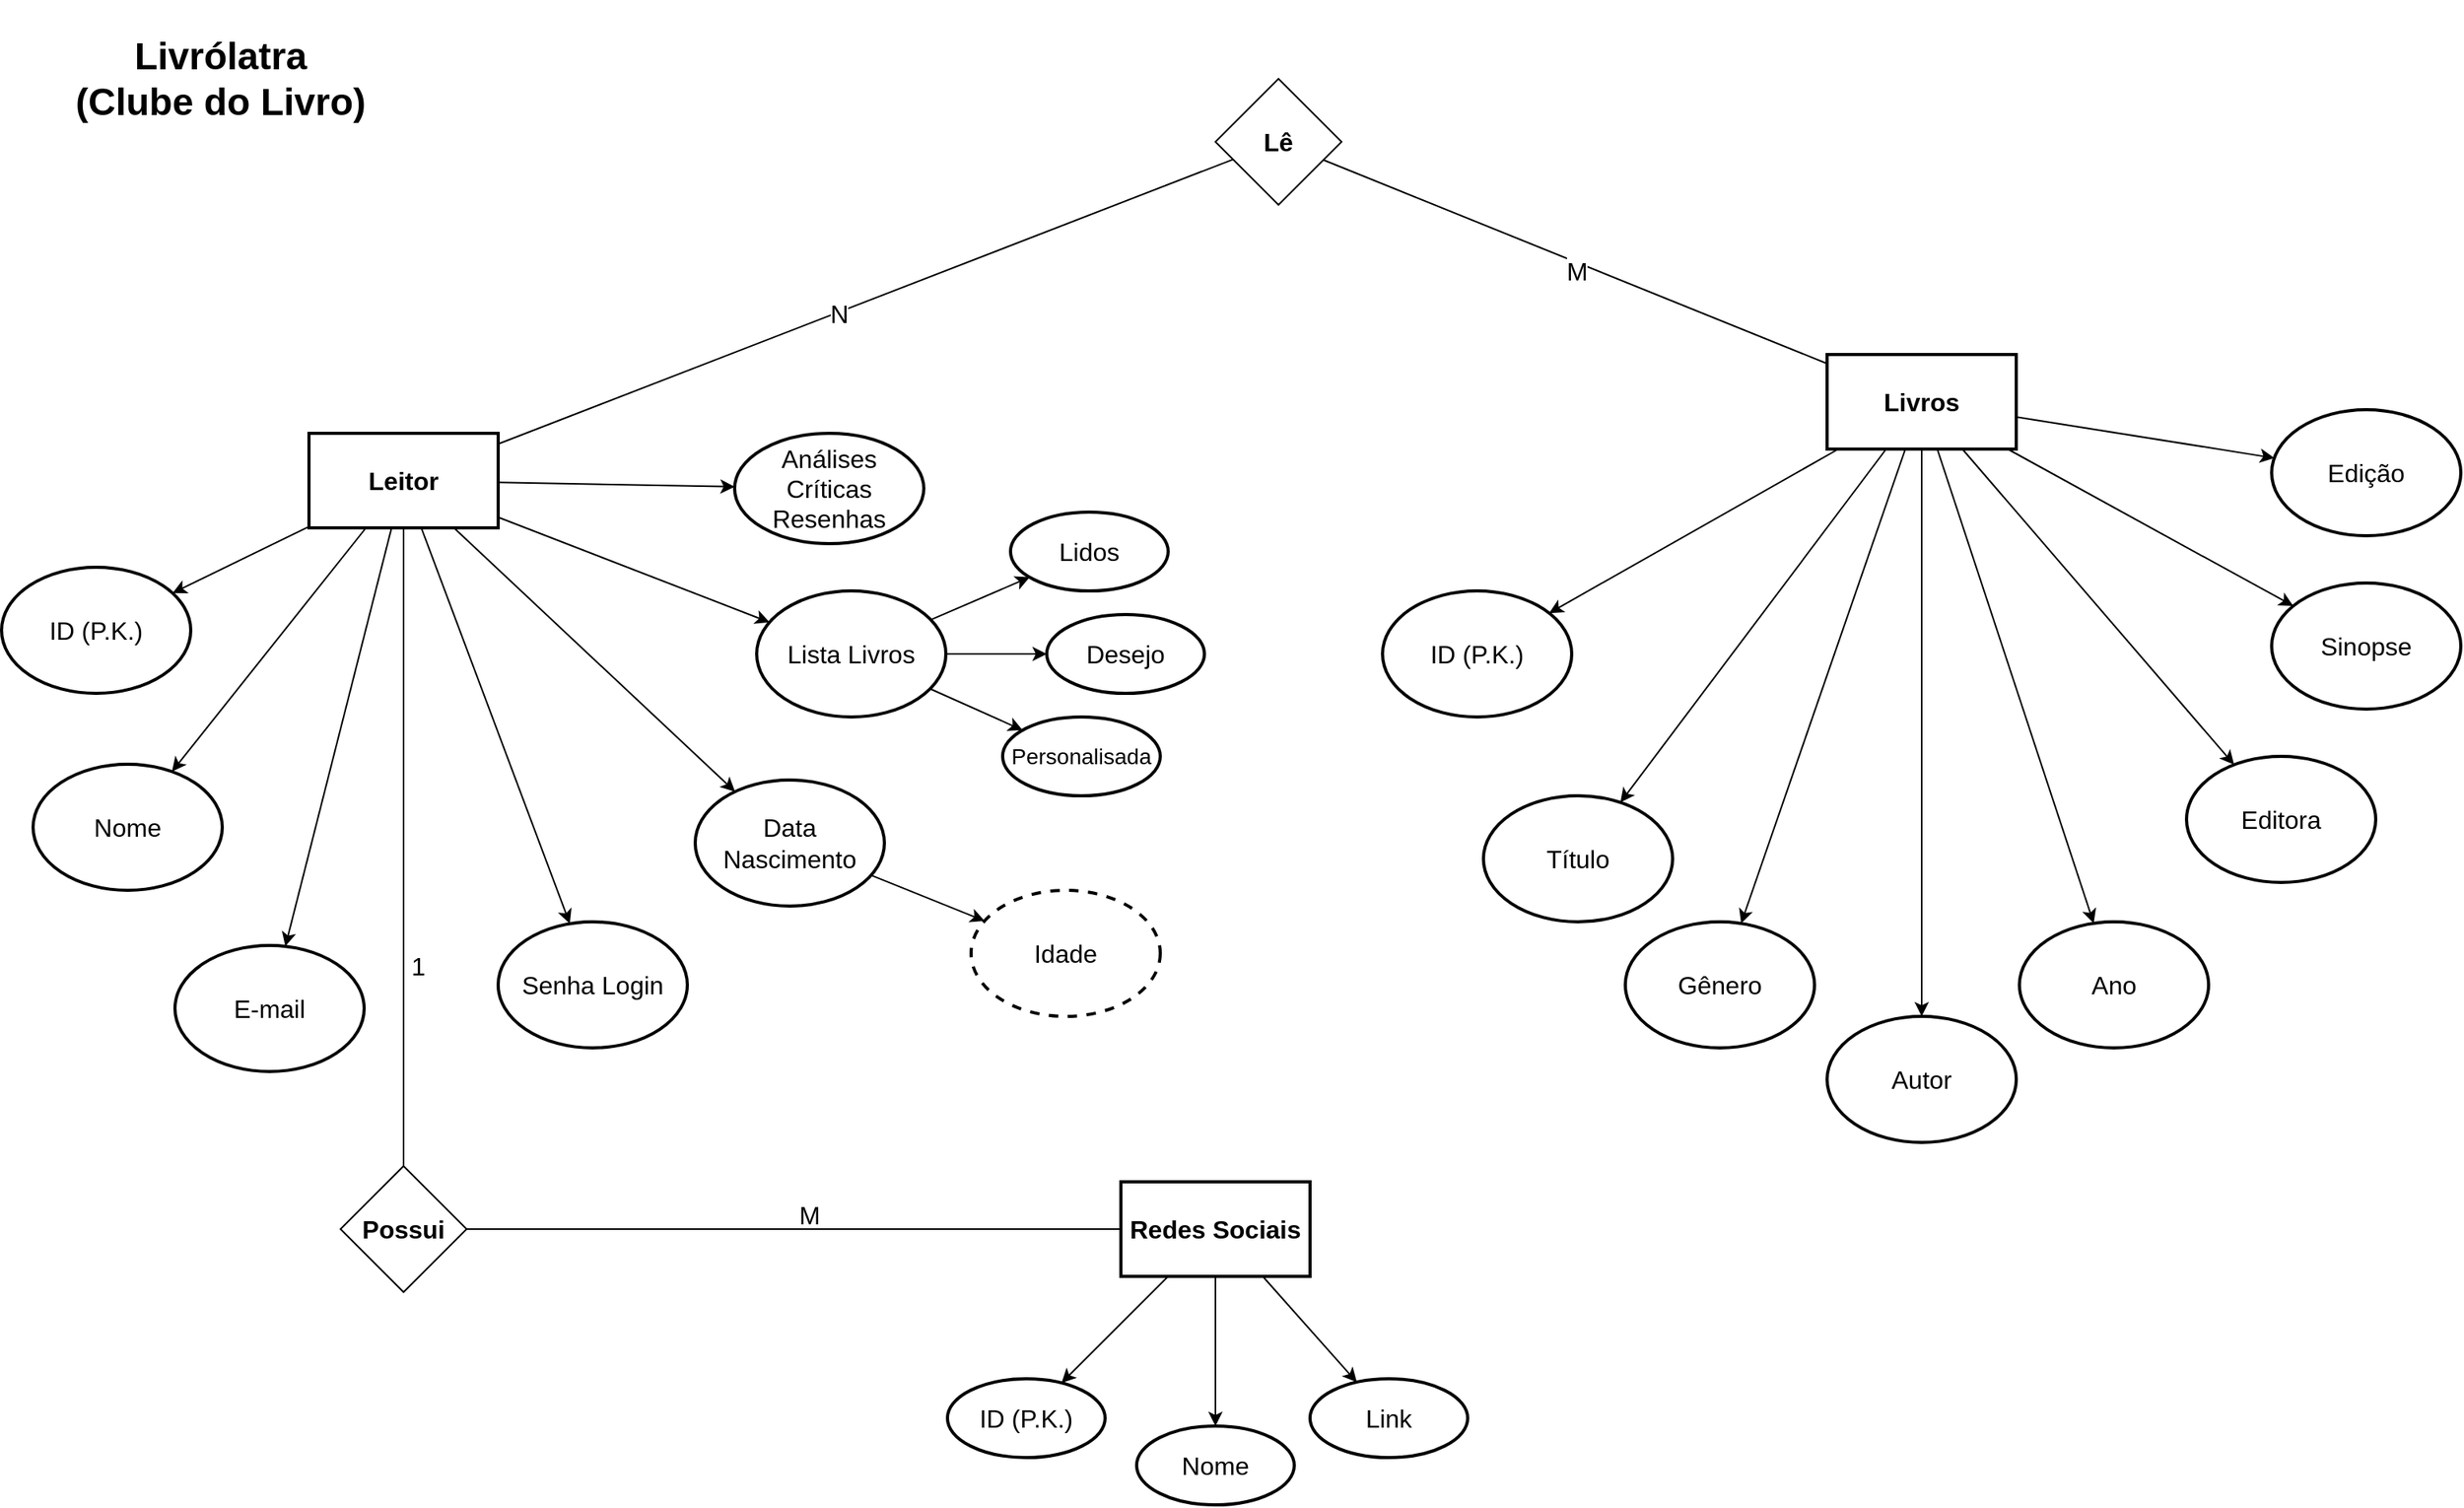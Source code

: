 <mxfile version="22.0.3" type="device">
  <diagram name="Página-1" id="D_oYp7YFY8a_a5B_dFeF">
    <mxGraphModel dx="1945" dy="1930" grid="1" gridSize="10" guides="1" tooltips="1" connect="1" arrows="1" fold="1" page="1" pageScale="1" pageWidth="827" pageHeight="1169" math="0" shadow="0">
      <root>
        <mxCell id="0" />
        <mxCell id="1" parent="0" />
        <mxCell id="0pynkcndntX9hv0KAbxj-1" value="&lt;b&gt;&lt;font style=&quot;font-size: 24px;&quot;&gt;Livrólatra (Clube do Livro)&lt;/font&gt;&lt;/b&gt;" style="text;html=1;strokeColor=none;fillColor=none;align=center;verticalAlign=middle;whiteSpace=wrap;rounded=0;" parent="1" vertex="1">
          <mxGeometry x="64" y="10" width="190" height="100" as="geometry" />
        </mxCell>
        <mxCell id="0pynkcndntX9hv0KAbxj-5" value="&lt;span style=&quot;font-size: 16px;&quot;&gt;ID (P.K.)&lt;/span&gt;" style="ellipse;whiteSpace=wrap;html=1;strokeColor=default;strokeWidth=2;fillColor=none;rounded=0;" parent="1" vertex="1">
          <mxGeometry x="20" y="370" width="120" height="80" as="geometry" />
        </mxCell>
        <mxCell id="0pynkcndntX9hv0KAbxj-6" value="&lt;span style=&quot;font-size: 16px;&quot;&gt;Nome&lt;/span&gt;" style="ellipse;whiteSpace=wrap;html=1;strokeColor=default;strokeWidth=2;fillColor=none;rounded=0;" parent="1" vertex="1">
          <mxGeometry x="40" y="495" width="120" height="80" as="geometry" />
        </mxCell>
        <mxCell id="0pynkcndntX9hv0KAbxj-7" value="&lt;span style=&quot;font-size: 16px;&quot;&gt;Data Nascimento&lt;br&gt;&lt;/span&gt;" style="ellipse;whiteSpace=wrap;html=1;strokeColor=default;strokeWidth=2;fillColor=none;rounded=0;" parent="1" vertex="1">
          <mxGeometry x="460" y="505" width="120" height="80" as="geometry" />
        </mxCell>
        <mxCell id="0pynkcndntX9hv0KAbxj-8" value="&lt;span style=&quot;font-size: 16px;&quot;&gt;E-mail&lt;/span&gt;" style="ellipse;whiteSpace=wrap;html=1;strokeColor=default;strokeWidth=2;fillColor=none;rounded=0;" parent="1" vertex="1">
          <mxGeometry x="130" y="610" width="120" height="80" as="geometry" />
        </mxCell>
        <mxCell id="0pynkcndntX9hv0KAbxj-10" value="&lt;span style=&quot;font-size: 16px;&quot;&gt;Senha Login&lt;/span&gt;" style="ellipse;whiteSpace=wrap;html=1;strokeColor=default;strokeWidth=2;fillColor=none;rounded=0;" parent="1" vertex="1">
          <mxGeometry x="335" y="595" width="120" height="80" as="geometry" />
        </mxCell>
        <mxCell id="0pynkcndntX9hv0KAbxj-11" value="&lt;span style=&quot;font-size: 16px;&quot;&gt;Idade&lt;br&gt;&lt;/span&gt;" style="ellipse;whiteSpace=wrap;html=1;strokeColor=default;strokeWidth=2;fillColor=none;dashed=1;rounded=0;" parent="1" vertex="1">
          <mxGeometry x="635" y="575" width="120" height="80" as="geometry" />
        </mxCell>
        <mxCell id="0pynkcndntX9hv0KAbxj-12" value="&lt;span style=&quot;font-size: 16px;&quot;&gt;ID (P.K.)&lt;br&gt;&lt;/span&gt;" style="ellipse;whiteSpace=wrap;html=1;strokeColor=default;strokeWidth=2;fillColor=none;rounded=0;" parent="1" vertex="1">
          <mxGeometry x="620" y="885" width="100" height="50" as="geometry" />
        </mxCell>
        <mxCell id="0pynkcndntX9hv0KAbxj-17" value="&lt;span style=&quot;font-size: 16px;&quot;&gt;Nome&lt;br&gt;&lt;/span&gt;" style="ellipse;whiteSpace=wrap;html=1;strokeColor=default;strokeWidth=2;fillColor=none;rounded=0;" parent="1" vertex="1">
          <mxGeometry x="740" y="915" width="100" height="50" as="geometry" />
        </mxCell>
        <mxCell id="0pynkcndntX9hv0KAbxj-19" value="&lt;span style=&quot;font-size: 16px;&quot;&gt;Link&lt;br&gt;&lt;/span&gt;" style="ellipse;whiteSpace=wrap;html=1;strokeColor=default;strokeWidth=2;fillColor=none;rounded=0;" parent="1" vertex="1">
          <mxGeometry x="850" y="885" width="100" height="50" as="geometry" />
        </mxCell>
        <mxCell id="IXmIICaTYyOZwb3j-QIF-14" value="&lt;b&gt;&lt;font style=&quot;font-size: 16px;&quot;&gt;Leitor&lt;/font&gt;&lt;/b&gt;" style="rounded=0;whiteSpace=wrap;html=1;fillColor=none;strokeWidth=2;" parent="1" vertex="1">
          <mxGeometry x="215" y="285" width="120" height="60" as="geometry" />
        </mxCell>
        <mxCell id="IXmIICaTYyOZwb3j-QIF-15" value="&lt;b&gt;&lt;font style=&quot;font-size: 16px;&quot;&gt;Livros&lt;/font&gt;&lt;/b&gt;" style="rounded=0;whiteSpace=wrap;html=1;fillColor=none;strokeWidth=2;" parent="1" vertex="1">
          <mxGeometry x="1178" y="235" width="120" height="60" as="geometry" />
        </mxCell>
        <mxCell id="IXmIICaTYyOZwb3j-QIF-17" value="&lt;span style=&quot;font-size: 16px;&quot;&gt;ID (P.K.)&lt;/span&gt;" style="ellipse;whiteSpace=wrap;html=1;strokeColor=default;strokeWidth=2;fillColor=none;rounded=0;" parent="1" vertex="1">
          <mxGeometry x="896" y="385" width="120" height="80" as="geometry" />
        </mxCell>
        <mxCell id="IXmIICaTYyOZwb3j-QIF-18" value="&lt;span style=&quot;font-size: 16px;&quot;&gt;Título&lt;/span&gt;" style="ellipse;whiteSpace=wrap;html=1;strokeColor=default;strokeWidth=2;fillColor=none;rounded=0;" parent="1" vertex="1">
          <mxGeometry x="960" y="515" width="120" height="80" as="geometry" />
        </mxCell>
        <mxCell id="IXmIICaTYyOZwb3j-QIF-19" value="&lt;span style=&quot;font-size: 16px;&quot;&gt;Autor&lt;/span&gt;" style="ellipse;whiteSpace=wrap;html=1;strokeColor=default;strokeWidth=2;fillColor=none;rounded=0;" parent="1" vertex="1">
          <mxGeometry x="1178" y="655" width="120" height="80" as="geometry" />
        </mxCell>
        <mxCell id="IXmIICaTYyOZwb3j-QIF-20" value="&lt;span style=&quot;font-size: 16px;&quot;&gt;Ano&lt;/span&gt;" style="ellipse;whiteSpace=wrap;html=1;strokeColor=default;strokeWidth=2;fillColor=none;rounded=0;" parent="1" vertex="1">
          <mxGeometry x="1300" y="595" width="120" height="80" as="geometry" />
        </mxCell>
        <mxCell id="IXmIICaTYyOZwb3j-QIF-21" value="&lt;span style=&quot;font-size: 16px;&quot;&gt;Editora&lt;/span&gt;" style="ellipse;whiteSpace=wrap;html=1;strokeColor=default;strokeWidth=2;fillColor=none;rounded=0;" parent="1" vertex="1">
          <mxGeometry x="1406" y="490" width="120" height="80" as="geometry" />
        </mxCell>
        <mxCell id="IXmIICaTYyOZwb3j-QIF-22" value="&lt;span style=&quot;font-size: 16px;&quot;&gt;Sinopse&lt;/span&gt;" style="ellipse;whiteSpace=wrap;html=1;strokeColor=default;strokeWidth=2;fillColor=none;rounded=0;" parent="1" vertex="1">
          <mxGeometry x="1460" y="380" width="120" height="80" as="geometry" />
        </mxCell>
        <mxCell id="IXmIICaTYyOZwb3j-QIF-55" value="&lt;span style=&quot;font-size: 16px;&quot;&gt;Análises&lt;br&gt;Críticas&lt;br&gt;Resenhas&lt;/span&gt;" style="ellipse;whiteSpace=wrap;html=1;strokeColor=default;strokeWidth=2;fillColor=none;rounded=0;" parent="1" vertex="1">
          <mxGeometry x="485" y="285" width="120" height="70" as="geometry" />
        </mxCell>
        <mxCell id="IXmIICaTYyOZwb3j-QIF-57" value="&lt;span style=&quot;font-size: 16px;&quot;&gt;Lista Livros&lt;/span&gt;" style="ellipse;whiteSpace=wrap;html=1;strokeColor=default;strokeWidth=2;fillColor=none;rounded=0;" parent="1" vertex="1">
          <mxGeometry x="499" y="385" width="120" height="80" as="geometry" />
        </mxCell>
        <mxCell id="IXmIICaTYyOZwb3j-QIF-60" value="&lt;span style=&quot;font-size: 16px;&quot;&gt;Gênero&lt;/span&gt;" style="ellipse;whiteSpace=wrap;html=1;strokeColor=default;strokeWidth=2;fillColor=none;rounded=0;" parent="1" vertex="1">
          <mxGeometry x="1050" y="595" width="120" height="80" as="geometry" />
        </mxCell>
        <mxCell id="jxz7ZDE6LvCJPyyybYX1-21" value="&lt;span style=&quot;font-size: 16px;&quot;&gt;Edição&lt;/span&gt;" style="ellipse;whiteSpace=wrap;html=1;strokeColor=default;strokeWidth=2;fillColor=none;rounded=0;" parent="1" vertex="1">
          <mxGeometry x="1460" y="270" width="120" height="80" as="geometry" />
        </mxCell>
        <mxCell id="jxz7ZDE6LvCJPyyybYX1-27" value="&lt;span style=&quot;font-size: 16px;&quot;&gt;Lidos&lt;br&gt;&lt;/span&gt;" style="ellipse;whiteSpace=wrap;html=1;strokeColor=default;strokeWidth=2;fillColor=none;rounded=0;" parent="1" vertex="1">
          <mxGeometry x="660" y="335" width="100" height="50" as="geometry" />
        </mxCell>
        <mxCell id="jxz7ZDE6LvCJPyyybYX1-28" value="&lt;span style=&quot;font-size: 16px;&quot;&gt;Desejo&lt;br&gt;&lt;/span&gt;" style="ellipse;whiteSpace=wrap;html=1;strokeColor=default;strokeWidth=2;fillColor=none;rounded=0;" parent="1" vertex="1">
          <mxGeometry x="683" y="400" width="100" height="50" as="geometry" />
        </mxCell>
        <mxCell id="jxz7ZDE6LvCJPyyybYX1-29" value="&lt;font style=&quot;font-size: 14px;&quot;&gt;Personalisada&lt;/font&gt;" style="ellipse;whiteSpace=wrap;html=1;strokeColor=default;strokeWidth=2;fillColor=none;rounded=0;" parent="1" vertex="1">
          <mxGeometry x="655" y="465" width="100" height="50" as="geometry" />
        </mxCell>
        <mxCell id="Kj5mGwT2nlYilsizSxGH-1" value="" style="endArrow=classic;html=1;rounded=0;" parent="1" source="IXmIICaTYyOZwb3j-QIF-15" target="IXmIICaTYyOZwb3j-QIF-17" edge="1">
          <mxGeometry width="50" height="50" relative="1" as="geometry">
            <mxPoint x="1176" y="645" as="sourcePoint" />
            <mxPoint x="1226" y="595" as="targetPoint" />
          </mxGeometry>
        </mxCell>
        <mxCell id="Kj5mGwT2nlYilsizSxGH-2" value="" style="endArrow=classic;html=1;rounded=0;" parent="1" source="IXmIICaTYyOZwb3j-QIF-15" target="IXmIICaTYyOZwb3j-QIF-18" edge="1">
          <mxGeometry width="50" height="50" relative="1" as="geometry">
            <mxPoint x="1195" y="305" as="sourcePoint" />
            <mxPoint x="1012" y="409" as="targetPoint" />
          </mxGeometry>
        </mxCell>
        <mxCell id="Kj5mGwT2nlYilsizSxGH-3" value="" style="endArrow=classic;html=1;rounded=0;" parent="1" source="IXmIICaTYyOZwb3j-QIF-15" target="IXmIICaTYyOZwb3j-QIF-60" edge="1">
          <mxGeometry width="50" height="50" relative="1" as="geometry">
            <mxPoint x="1205" y="315" as="sourcePoint" />
            <mxPoint x="1022" y="419" as="targetPoint" />
          </mxGeometry>
        </mxCell>
        <mxCell id="Kj5mGwT2nlYilsizSxGH-4" value="" style="endArrow=classic;html=1;rounded=0;" parent="1" source="IXmIICaTYyOZwb3j-QIF-15" target="IXmIICaTYyOZwb3j-QIF-19" edge="1">
          <mxGeometry width="50" height="50" relative="1" as="geometry">
            <mxPoint x="1215" y="325" as="sourcePoint" />
            <mxPoint x="1032" y="429" as="targetPoint" />
          </mxGeometry>
        </mxCell>
        <mxCell id="Kj5mGwT2nlYilsizSxGH-5" value="" style="endArrow=classic;html=1;rounded=0;" parent="1" source="IXmIICaTYyOZwb3j-QIF-15" target="IXmIICaTYyOZwb3j-QIF-20" edge="1">
          <mxGeometry width="50" height="50" relative="1" as="geometry">
            <mxPoint x="1225" y="335" as="sourcePoint" />
            <mxPoint x="1042" y="439" as="targetPoint" />
          </mxGeometry>
        </mxCell>
        <mxCell id="Kj5mGwT2nlYilsizSxGH-6" value="" style="endArrow=classic;html=1;rounded=0;" parent="1" source="IXmIICaTYyOZwb3j-QIF-15" target="IXmIICaTYyOZwb3j-QIF-21" edge="1">
          <mxGeometry width="50" height="50" relative="1" as="geometry">
            <mxPoint x="1235" y="345" as="sourcePoint" />
            <mxPoint x="1052" y="449" as="targetPoint" />
          </mxGeometry>
        </mxCell>
        <mxCell id="Kj5mGwT2nlYilsizSxGH-7" value="" style="endArrow=classic;html=1;rounded=0;" parent="1" source="IXmIICaTYyOZwb3j-QIF-15" target="IXmIICaTYyOZwb3j-QIF-22" edge="1">
          <mxGeometry width="50" height="50" relative="1" as="geometry">
            <mxPoint x="1245" y="355" as="sourcePoint" />
            <mxPoint x="1062" y="459" as="targetPoint" />
          </mxGeometry>
        </mxCell>
        <mxCell id="Kj5mGwT2nlYilsizSxGH-8" value="" style="endArrow=classic;html=1;rounded=0;" parent="1" source="IXmIICaTYyOZwb3j-QIF-15" target="jxz7ZDE6LvCJPyyybYX1-21" edge="1">
          <mxGeometry width="50" height="50" relative="1" as="geometry">
            <mxPoint x="1255" y="365" as="sourcePoint" />
            <mxPoint x="1072" y="469" as="targetPoint" />
          </mxGeometry>
        </mxCell>
        <mxCell id="Kj5mGwT2nlYilsizSxGH-9" value="" style="endArrow=classic;html=1;rounded=0;exitX=0.25;exitY=1;exitDx=0;exitDy=0;" parent="1" source="fDKrvnGXdzgR02GM7diW-1" target="0pynkcndntX9hv0KAbxj-12" edge="1">
          <mxGeometry width="50" height="50" relative="1" as="geometry">
            <mxPoint x="515" y="920" as="sourcePoint" />
            <mxPoint x="332" y="1024" as="targetPoint" />
          </mxGeometry>
        </mxCell>
        <mxCell id="Kj5mGwT2nlYilsizSxGH-10" value="" style="endArrow=classic;html=1;rounded=0;exitX=0.5;exitY=1;exitDx=0;exitDy=0;" parent="1" source="fDKrvnGXdzgR02GM7diW-1" target="0pynkcndntX9hv0KAbxj-17" edge="1">
          <mxGeometry width="50" height="50" relative="1" as="geometry">
            <mxPoint x="525" y="930" as="sourcePoint" />
            <mxPoint x="342" y="1034" as="targetPoint" />
          </mxGeometry>
        </mxCell>
        <mxCell id="Kj5mGwT2nlYilsizSxGH-11" value="" style="endArrow=classic;html=1;rounded=0;exitX=0.75;exitY=1;exitDx=0;exitDy=0;" parent="1" source="fDKrvnGXdzgR02GM7diW-1" target="0pynkcndntX9hv0KAbxj-19" edge="1">
          <mxGeometry width="50" height="50" relative="1" as="geometry">
            <mxPoint x="535" y="940" as="sourcePoint" />
            <mxPoint x="352" y="1044" as="targetPoint" />
          </mxGeometry>
        </mxCell>
        <mxCell id="Kj5mGwT2nlYilsizSxGH-14" value="" style="endArrow=classic;html=1;rounded=0;" parent="1" source="0pynkcndntX9hv0KAbxj-7" target="0pynkcndntX9hv0KAbxj-11" edge="1">
          <mxGeometry width="50" height="50" relative="1" as="geometry">
            <mxPoint x="575" y="945" as="sourcePoint" />
            <mxPoint x="690" y="705" as="targetPoint" />
          </mxGeometry>
        </mxCell>
        <mxCell id="Kj5mGwT2nlYilsizSxGH-15" value="" style="endArrow=classic;html=1;rounded=0;" parent="1" source="IXmIICaTYyOZwb3j-QIF-57" target="jxz7ZDE6LvCJPyyybYX1-27" edge="1">
          <mxGeometry width="50" height="50" relative="1" as="geometry">
            <mxPoint x="585" y="955" as="sourcePoint" />
            <mxPoint x="402" y="1059" as="targetPoint" />
          </mxGeometry>
        </mxCell>
        <mxCell id="Kj5mGwT2nlYilsizSxGH-16" value="" style="endArrow=classic;html=1;rounded=0;" parent="1" source="IXmIICaTYyOZwb3j-QIF-57" target="jxz7ZDE6LvCJPyyybYX1-28" edge="1">
          <mxGeometry width="50" height="50" relative="1" as="geometry">
            <mxPoint x="595" y="965" as="sourcePoint" />
            <mxPoint x="412" y="1069" as="targetPoint" />
          </mxGeometry>
        </mxCell>
        <mxCell id="Kj5mGwT2nlYilsizSxGH-17" value="" style="endArrow=classic;html=1;rounded=0;" parent="1" source="IXmIICaTYyOZwb3j-QIF-57" target="jxz7ZDE6LvCJPyyybYX1-29" edge="1">
          <mxGeometry width="50" height="50" relative="1" as="geometry">
            <mxPoint x="605" y="975" as="sourcePoint" />
            <mxPoint x="422" y="1079" as="targetPoint" />
          </mxGeometry>
        </mxCell>
        <mxCell id="Kj5mGwT2nlYilsizSxGH-18" value="" style="endArrow=classic;html=1;rounded=0;" parent="1" source="IXmIICaTYyOZwb3j-QIF-14" target="0pynkcndntX9hv0KAbxj-5" edge="1">
          <mxGeometry width="50" height="50" relative="1" as="geometry">
            <mxPoint x="615" y="985" as="sourcePoint" />
            <mxPoint x="432" y="1089" as="targetPoint" />
          </mxGeometry>
        </mxCell>
        <mxCell id="Kj5mGwT2nlYilsizSxGH-19" value="" style="endArrow=classic;html=1;rounded=0;" parent="1" source="IXmIICaTYyOZwb3j-QIF-14" target="0pynkcndntX9hv0KAbxj-6" edge="1">
          <mxGeometry width="50" height="50" relative="1" as="geometry">
            <mxPoint x="625" y="995" as="sourcePoint" />
            <mxPoint x="442" y="1099" as="targetPoint" />
          </mxGeometry>
        </mxCell>
        <mxCell id="Kj5mGwT2nlYilsizSxGH-20" value="" style="endArrow=classic;html=1;rounded=0;" parent="1" source="IXmIICaTYyOZwb3j-QIF-14" target="0pynkcndntX9hv0KAbxj-8" edge="1">
          <mxGeometry width="50" height="50" relative="1" as="geometry">
            <mxPoint x="635" y="1005" as="sourcePoint" />
            <mxPoint x="452" y="1109" as="targetPoint" />
          </mxGeometry>
        </mxCell>
        <mxCell id="Kj5mGwT2nlYilsizSxGH-22" value="" style="endArrow=classic;html=1;rounded=0;" parent="1" source="IXmIICaTYyOZwb3j-QIF-14" target="0pynkcndntX9hv0KAbxj-10" edge="1">
          <mxGeometry width="50" height="50" relative="1" as="geometry">
            <mxPoint x="655" y="1025" as="sourcePoint" />
            <mxPoint x="472" y="1129" as="targetPoint" />
          </mxGeometry>
        </mxCell>
        <mxCell id="Kj5mGwT2nlYilsizSxGH-23" value="" style="endArrow=classic;html=1;rounded=0;" parent="1" source="IXmIICaTYyOZwb3j-QIF-14" target="0pynkcndntX9hv0KAbxj-7" edge="1">
          <mxGeometry width="50" height="50" relative="1" as="geometry">
            <mxPoint x="665" y="1035" as="sourcePoint" />
            <mxPoint x="482" y="1139" as="targetPoint" />
          </mxGeometry>
        </mxCell>
        <mxCell id="Kj5mGwT2nlYilsizSxGH-24" value="" style="endArrow=classic;html=1;rounded=0;" parent="1" source="IXmIICaTYyOZwb3j-QIF-14" target="IXmIICaTYyOZwb3j-QIF-57" edge="1">
          <mxGeometry width="50" height="50" relative="1" as="geometry">
            <mxPoint x="675" y="1045" as="sourcePoint" />
            <mxPoint x="492" y="1149" as="targetPoint" />
          </mxGeometry>
        </mxCell>
        <mxCell id="Kj5mGwT2nlYilsizSxGH-25" value="" style="endArrow=classic;html=1;rounded=0;" parent="1" source="IXmIICaTYyOZwb3j-QIF-14" target="IXmIICaTYyOZwb3j-QIF-55" edge="1">
          <mxGeometry width="50" height="50" relative="1" as="geometry">
            <mxPoint x="685" y="1055" as="sourcePoint" />
            <mxPoint x="502" y="1159" as="targetPoint" />
          </mxGeometry>
        </mxCell>
        <mxCell id="Kj5mGwT2nlYilsizSxGH-26" value="&lt;b&gt;&lt;font style=&quot;font-size: 16px;&quot;&gt;Lê&lt;/font&gt;&lt;/b&gt;" style="rhombus;whiteSpace=wrap;html=1;rounded=0;" parent="1" vertex="1">
          <mxGeometry x="790" y="60" width="80" height="80" as="geometry" />
        </mxCell>
        <mxCell id="Kj5mGwT2nlYilsizSxGH-28" value="" style="endArrow=none;html=1;rounded=0;" parent="1" source="Kj5mGwT2nlYilsizSxGH-26" target="IXmIICaTYyOZwb3j-QIF-15" edge="1">
          <mxGeometry width="50" height="50" relative="1" as="geometry">
            <mxPoint x="740" y="570" as="sourcePoint" />
            <mxPoint x="790" y="520" as="targetPoint" />
          </mxGeometry>
        </mxCell>
        <mxCell id="Kj5mGwT2nlYilsizSxGH-32" value="&lt;font style=&quot;font-size: 16px;&quot;&gt;M&lt;/font&gt;" style="edgeLabel;html=1;align=center;verticalAlign=middle;resizable=0;points=[];rounded=0;" parent="Kj5mGwT2nlYilsizSxGH-28" vertex="1" connectable="0">
          <mxGeometry x="0.015" y="-5" relative="1" as="geometry">
            <mxPoint as="offset" />
          </mxGeometry>
        </mxCell>
        <mxCell id="Kj5mGwT2nlYilsizSxGH-30" value="" style="endArrow=none;html=1;rounded=0;" parent="1" source="IXmIICaTYyOZwb3j-QIF-14" target="Kj5mGwT2nlYilsizSxGH-26" edge="1">
          <mxGeometry width="50" height="50" relative="1" as="geometry">
            <mxPoint x="740" y="570" as="sourcePoint" />
            <mxPoint x="790" y="520" as="targetPoint" />
          </mxGeometry>
        </mxCell>
        <mxCell id="Kj5mGwT2nlYilsizSxGH-31" value="&lt;font style=&quot;font-size: 16px;&quot;&gt;N&lt;/font&gt;" style="edgeLabel;html=1;align=center;verticalAlign=middle;resizable=0;points=[];rounded=0;" parent="Kj5mGwT2nlYilsizSxGH-30" vertex="1" connectable="0">
          <mxGeometry x="-0.077" relative="1" as="geometry">
            <mxPoint x="1" as="offset" />
          </mxGeometry>
        </mxCell>
        <mxCell id="fDKrvnGXdzgR02GM7diW-1" value="&lt;b&gt;&lt;font style=&quot;font-size: 16px;&quot;&gt;Redes Sociais&lt;br&gt;&lt;/font&gt;&lt;/b&gt;" style="rounded=0;whiteSpace=wrap;html=1;fillColor=none;strokeWidth=2;" vertex="1" parent="1">
          <mxGeometry x="730" y="760" width="120" height="60" as="geometry" />
        </mxCell>
        <mxCell id="fDKrvnGXdzgR02GM7diW-2" value="&lt;b&gt;&lt;font style=&quot;font-size: 16px;&quot;&gt;Possui&lt;/font&gt;&lt;/b&gt;" style="rhombus;whiteSpace=wrap;html=1;rounded=0;" vertex="1" parent="1">
          <mxGeometry x="235" y="750" width="80" height="80" as="geometry" />
        </mxCell>
        <mxCell id="fDKrvnGXdzgR02GM7diW-5" value="" style="endArrow=none;html=1;rounded=0;entryX=0.5;entryY=1;entryDx=0;entryDy=0;exitX=0.5;exitY=0;exitDx=0;exitDy=0;" edge="1" parent="1" source="fDKrvnGXdzgR02GM7diW-2" target="IXmIICaTYyOZwb3j-QIF-14">
          <mxGeometry width="50" height="50" relative="1" as="geometry">
            <mxPoint x="520" y="660" as="sourcePoint" />
            <mxPoint x="570" y="610" as="targetPoint" />
          </mxGeometry>
        </mxCell>
        <mxCell id="fDKrvnGXdzgR02GM7diW-7" value="1" style="edgeLabel;html=1;align=left;verticalAlign=middle;resizable=0;points=[];fontSize=16;labelBackgroundColor=none;" vertex="1" connectable="0" parent="fDKrvnGXdzgR02GM7diW-5">
          <mxGeometry x="-0.372" y="-3" relative="1" as="geometry">
            <mxPoint as="offset" />
          </mxGeometry>
        </mxCell>
        <mxCell id="fDKrvnGXdzgR02GM7diW-6" value="" style="endArrow=none;html=1;rounded=0;entryX=0;entryY=0.5;entryDx=0;entryDy=0;exitX=1;exitY=0.5;exitDx=0;exitDy=0;" edge="1" parent="1" source="fDKrvnGXdzgR02GM7diW-2" target="fDKrvnGXdzgR02GM7diW-1">
          <mxGeometry width="50" height="50" relative="1" as="geometry">
            <mxPoint x="330" y="770" as="sourcePoint" />
            <mxPoint x="285" y="355" as="targetPoint" />
          </mxGeometry>
        </mxCell>
        <mxCell id="fDKrvnGXdzgR02GM7diW-8" value="&lt;font style=&quot;font-size: 16px;&quot;&gt;M&lt;/font&gt;" style="edgeLabel;html=1;align=left;verticalAlign=middle;resizable=0;points=[];labelBackgroundColor=none;spacingTop=-19;" vertex="1" connectable="0" parent="fDKrvnGXdzgR02GM7diW-6">
          <mxGeometry x="0.008" relative="1" as="geometry">
            <mxPoint as="offset" />
          </mxGeometry>
        </mxCell>
      </root>
    </mxGraphModel>
  </diagram>
</mxfile>
